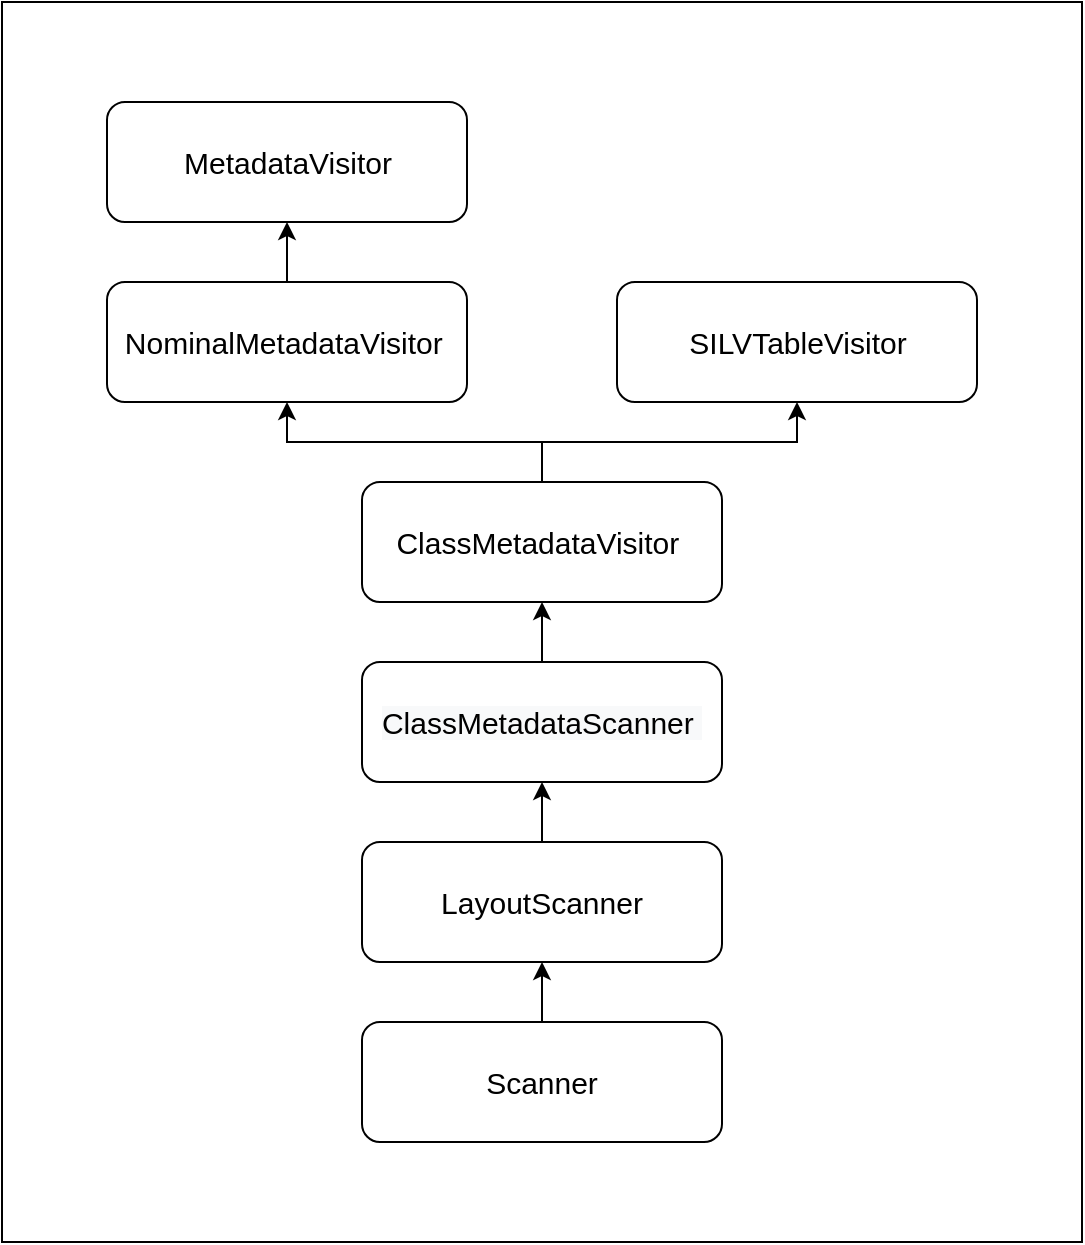 <mxfile version="16.4.5" type="github">
  <diagram id="cu5XEfP0wrlN1pnz8sOZ" name="Page-1">
    <mxGraphModel dx="629" dy="1765" grid="1" gridSize="10" guides="1" tooltips="1" connect="1" arrows="1" fold="1" page="1" pageScale="1" pageWidth="827" pageHeight="1169" math="0" shadow="0">
      <root>
        <mxCell id="0" />
        <mxCell id="1" parent="0" />
        <mxCell id="5p0j7GlmlxW9RH9k0gcf-20" value="" style="rounded=0;whiteSpace=wrap;html=1;fontSize=15;" vertex="1" parent="1">
          <mxGeometry x="100" y="-310" width="540" height="620" as="geometry" />
        </mxCell>
        <mxCell id="5p0j7GlmlxW9RH9k0gcf-9" value="" style="edgeStyle=orthogonalEdgeStyle;rounded=0;orthogonalLoop=1;jettySize=auto;html=1;fontSize=15;" edge="1" parent="1" source="5p0j7GlmlxW9RH9k0gcf-2" target="5p0j7GlmlxW9RH9k0gcf-8">
          <mxGeometry relative="1" as="geometry" />
        </mxCell>
        <mxCell id="5p0j7GlmlxW9RH9k0gcf-2" value="&lt;span&gt;Scanner&lt;/span&gt;" style="rounded=1;whiteSpace=wrap;html=1;fontSize=15;" vertex="1" parent="1">
          <mxGeometry x="280" y="200" width="180" height="60" as="geometry" />
        </mxCell>
        <mxCell id="5p0j7GlmlxW9RH9k0gcf-11" value="" style="edgeStyle=orthogonalEdgeStyle;rounded=0;orthogonalLoop=1;jettySize=auto;html=1;fontSize=15;" edge="1" parent="1" source="5p0j7GlmlxW9RH9k0gcf-8" target="5p0j7GlmlxW9RH9k0gcf-10">
          <mxGeometry relative="1" as="geometry" />
        </mxCell>
        <mxCell id="5p0j7GlmlxW9RH9k0gcf-8" value="&lt;span&gt;LayoutScanner&lt;/span&gt;" style="whiteSpace=wrap;html=1;fontSize=15;rounded=1;" vertex="1" parent="1">
          <mxGeometry x="280" y="110" width="180" height="60" as="geometry" />
        </mxCell>
        <mxCell id="5p0j7GlmlxW9RH9k0gcf-13" value="" style="edgeStyle=orthogonalEdgeStyle;rounded=0;orthogonalLoop=1;jettySize=auto;html=1;fontSize=15;" edge="1" parent="1" source="5p0j7GlmlxW9RH9k0gcf-10" target="5p0j7GlmlxW9RH9k0gcf-12">
          <mxGeometry relative="1" as="geometry" />
        </mxCell>
        <mxCell id="5p0j7GlmlxW9RH9k0gcf-10" value="&lt;span style=&quot;color: rgb(0, 0, 0); font-family: helvetica; font-size: 15px; font-style: normal; font-weight: normal; letter-spacing: normal; text-align: center; text-indent: 0px; text-transform: none; word-spacing: 0px; background-color: rgb(248, 249, 250); text-decoration: none; display: inline; float: none;&quot;&gt;ClassMetadataScanner&lt;span class=&quot;Apple-converted-space&quot;&gt;&amp;nbsp;&lt;/span&gt;&lt;/span&gt;" style="whiteSpace=wrap;html=1;fontSize=15;rounded=1;" vertex="1" parent="1">
          <mxGeometry x="280" y="20" width="180" height="60" as="geometry" />
        </mxCell>
        <mxCell id="5p0j7GlmlxW9RH9k0gcf-15" value="" style="edgeStyle=orthogonalEdgeStyle;rounded=0;orthogonalLoop=1;jettySize=auto;html=1;fontSize=15;" edge="1" parent="1" source="5p0j7GlmlxW9RH9k0gcf-12" target="5p0j7GlmlxW9RH9k0gcf-14">
          <mxGeometry relative="1" as="geometry" />
        </mxCell>
        <mxCell id="5p0j7GlmlxW9RH9k0gcf-19" style="edgeStyle=orthogonalEdgeStyle;rounded=0;orthogonalLoop=1;jettySize=auto;html=1;exitX=0.5;exitY=0;exitDx=0;exitDy=0;entryX=0.5;entryY=1;entryDx=0;entryDy=0;fontSize=15;" edge="1" parent="1" source="5p0j7GlmlxW9RH9k0gcf-12" target="5p0j7GlmlxW9RH9k0gcf-16">
          <mxGeometry relative="1" as="geometry" />
        </mxCell>
        <mxCell id="5p0j7GlmlxW9RH9k0gcf-12" value="&lt;span&gt;ClassMetadataVisitor&amp;nbsp;&lt;/span&gt;" style="whiteSpace=wrap;html=1;fontSize=15;rounded=1;" vertex="1" parent="1">
          <mxGeometry x="280" y="-70" width="180" height="60" as="geometry" />
        </mxCell>
        <mxCell id="5p0j7GlmlxW9RH9k0gcf-18" value="" style="edgeStyle=orthogonalEdgeStyle;rounded=0;orthogonalLoop=1;jettySize=auto;html=1;fontSize=15;" edge="1" parent="1" source="5p0j7GlmlxW9RH9k0gcf-14" target="5p0j7GlmlxW9RH9k0gcf-17">
          <mxGeometry relative="1" as="geometry" />
        </mxCell>
        <mxCell id="5p0j7GlmlxW9RH9k0gcf-14" value="&lt;span&gt;NominalMetadataVisitor&amp;nbsp;&lt;/span&gt;" style="whiteSpace=wrap;html=1;fontSize=15;rounded=1;" vertex="1" parent="1">
          <mxGeometry x="152.5" y="-170" width="180" height="60" as="geometry" />
        </mxCell>
        <mxCell id="5p0j7GlmlxW9RH9k0gcf-16" value="SILVTableVisitor" style="whiteSpace=wrap;html=1;fontSize=15;rounded=1;" vertex="1" parent="1">
          <mxGeometry x="407.5" y="-170" width="180" height="60" as="geometry" />
        </mxCell>
        <mxCell id="5p0j7GlmlxW9RH9k0gcf-17" value="&lt;span&gt;MetadataVisitor&lt;/span&gt;" style="whiteSpace=wrap;html=1;fontSize=15;rounded=1;" vertex="1" parent="1">
          <mxGeometry x="152.5" y="-260" width="180" height="60" as="geometry" />
        </mxCell>
      </root>
    </mxGraphModel>
  </diagram>
</mxfile>

